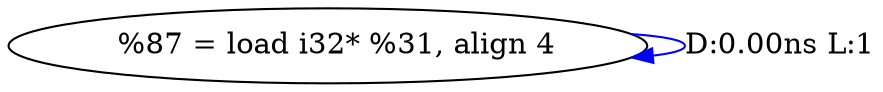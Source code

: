 digraph {
Node0x3108760[label="  %87 = load i32* %31, align 4"];
Node0x3108760 -> Node0x3108760[label="D:0.00ns L:1",color=blue];
}
